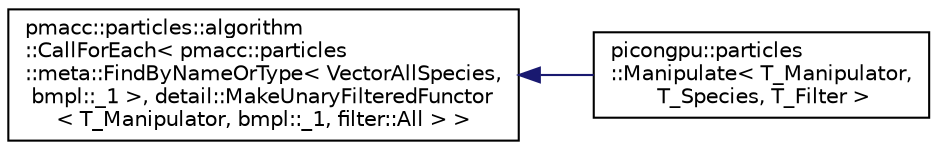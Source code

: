 digraph "Graphical Class Hierarchy"
{
 // LATEX_PDF_SIZE
  edge [fontname="Helvetica",fontsize="10",labelfontname="Helvetica",labelfontsize="10"];
  node [fontname="Helvetica",fontsize="10",shape=record];
  rankdir="LR";
  Node0 [label="pmacc::particles::algorithm\l::CallForEach\< pmacc::particles\l::meta::FindByNameOrType\< VectorAllSpecies,\l bmpl::_1 \>, detail::MakeUnaryFilteredFunctor\l\< T_Manipulator, bmpl::_1, filter::All \> \>",height=0.2,width=0.4,color="black", fillcolor="white", style="filled",URL="$structpmacc_1_1particles_1_1algorithm_1_1_call_for_each.html",tooltip=" "];
  Node0 -> Node1 [dir="back",color="midnightblue",fontsize="10",style="solid",fontname="Helvetica"];
  Node1 [label="picongpu::particles\l::Manipulate\< T_Manipulator,\l T_Species, T_Filter \>",height=0.2,width=0.4,color="black", fillcolor="white", style="filled",URL="$structpicongpu_1_1particles_1_1_manipulate.html",tooltip="Run a user defined manipulation for each particle of a species."];
}
